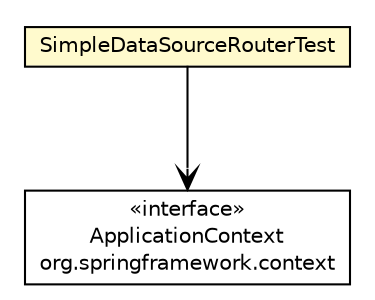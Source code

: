 #!/usr/local/bin/dot
#
# Class diagram 
# Generated by UMLGraph version R5_6_6-8-g8d7759 (http://www.umlgraph.org/)
#

digraph G {
	edge [fontname="Helvetica",fontsize=10,labelfontname="Helvetica",labelfontsize=10];
	node [fontname="Helvetica",fontsize=10,shape=plaintext];
	nodesep=0.25;
	ranksep=0.5;
	// org.dayatang.dsrouter.datasource.SimpleDataSourceRouterTest
	c188 [label=<<table title="org.dayatang.dsrouter.datasource.SimpleDataSourceRouterTest" border="0" cellborder="1" cellspacing="0" cellpadding="2" port="p" bgcolor="lemonChiffon" href="./SimpleDataSourceRouterTest.html">
		<tr><td><table border="0" cellspacing="0" cellpadding="1">
<tr><td align="center" balign="center"> SimpleDataSourceRouterTest </td></tr>
		</table></td></tr>
		</table>>, URL="./SimpleDataSourceRouterTest.html", fontname="Helvetica", fontcolor="black", fontsize=10.0];
	// org.dayatang.dsrouter.datasource.SimpleDataSourceRouterTest NAVASSOC org.springframework.context.ApplicationContext
	c188:p -> c199:p [taillabel="", label=" "headlabel="", fontname="Helvetica", fontcolor="black", fontsize=10.0, color="black", arrowhead=open];
	// org.springframework.context.ApplicationContext
	c199 [label=<<table title="org.springframework.context.ApplicationContext" border="0" cellborder="1" cellspacing="0" cellpadding="2" port="p" href="http://java.sun.com/j2se/1.4.2/docs/api/org/springframework/context/ApplicationContext.html">
		<tr><td><table border="0" cellspacing="0" cellpadding="1">
<tr><td align="center" balign="center"> &#171;interface&#187; </td></tr>
<tr><td align="center" balign="center"> ApplicationContext </td></tr>
<tr><td align="center" balign="center"> org.springframework.context </td></tr>
		</table></td></tr>
		</table>>, URL="http://java.sun.com/j2se/1.4.2/docs/api/org/springframework/context/ApplicationContext.html", fontname="Helvetica", fontcolor="black", fontsize=10.0];
}

